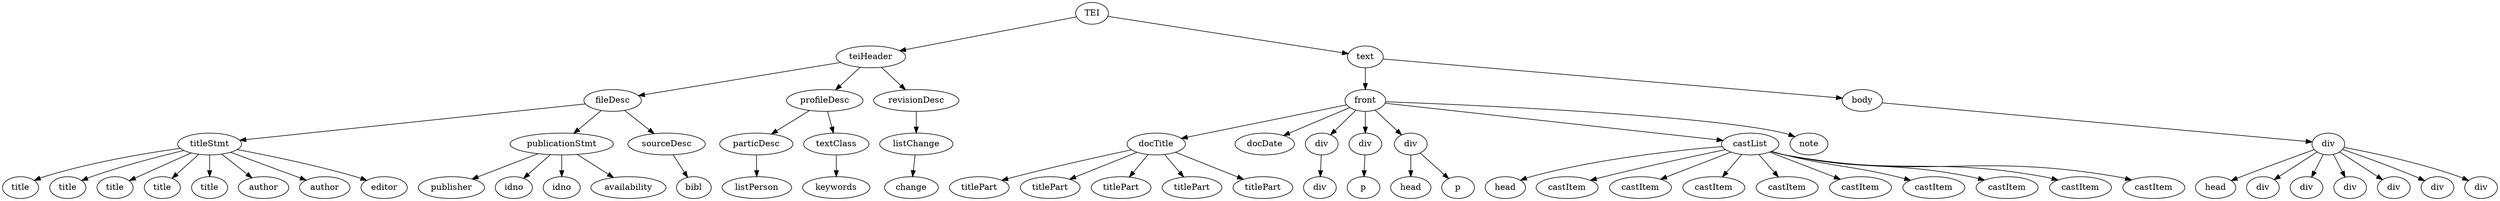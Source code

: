 digraph Tree {
	"t0" [label = "TEI"];
	"t1" [label = "teiHeader"];
	"t2" [label = "fileDesc"];
	"t3" [label = "titleStmt"];
	"t4" [label = "title"];
	"t5" [label = "title"];
	"t6" [label = "title"];
	"t7" [label = "title"];
	"t8" [label = "title"];
	"t9" [label = "author"];
	"t10" [label = "author"];
	"t11" [label = "editor"];
	"t12" [label = "publicationStmt"];
	"t13" [label = "publisher"];
	"t14" [label = "idno"];
	"t15" [label = "idno"];
	"t16" [label = "availability"];
	"t17" [label = "sourceDesc"];
	"t18" [label = "bibl"];
	"t19" [label = "profileDesc"];
	"t20" [label = "particDesc"];
	"t21" [label = "listPerson"];
	"t22" [label = "textClass"];
	"t23" [label = "keywords"];
	"t24" [label = "revisionDesc"];
	"t25" [label = "listChange"];
	"t26" [label = "change"];
	"t27" [label = "text"];
	"t28" [label = "front"];
	"t29" [label = "docTitle"];
	"t30" [label = "titlePart"];
	"t31" [label = "titlePart"];
	"t32" [label = "titlePart"];
	"t33" [label = "titlePart"];
	"t34" [label = "titlePart"];
	"t35" [label = "docDate"];
	"t36" [label = "div"];
	"t37" [label = "div"];
	"t38" [label = "div"];
	"t39" [label = "p"];
	"t40" [label = "div"];
	"t41" [label = "head"];
	"t42" [label = "p"];
	"t43" [label = "castList"];
	"t44" [label = "head"];
	"t45" [label = "castItem"];
	"t46" [label = "castItem"];
	"t47" [label = "castItem"];
	"t48" [label = "castItem"];
	"t49" [label = "castItem"];
	"t50" [label = "castItem"];
	"t51" [label = "castItem"];
	"t52" [label = "castItem"];
	"t53" [label = "castItem"];
	"t54" [label = "note"];
	"t55" [label = "body"];
	"t56" [label = "div"];
	"t57" [label = "head"];
	"t58" [label = "div"];
	"t59" [label = "div"];
	"t60" [label = "div"];
	"t61" [label = "div"];
	"t62" [label = "div"];
	"t63" [label = "div"];
	"t0" -> "t1";
	"t1" -> "t2";
	"t2" -> "t3";
	"t3" -> "t4";
	"t3" -> "t5";
	"t3" -> "t6";
	"t3" -> "t7";
	"t3" -> "t8";
	"t3" -> "t9";
	"t3" -> "t10";
	"t3" -> "t11";
	"t2" -> "t12";
	"t12" -> "t13";
	"t12" -> "t14";
	"t12" -> "t15";
	"t12" -> "t16";
	"t2" -> "t17";
	"t17" -> "t18";
	"t1" -> "t19";
	"t19" -> "t20";
	"t20" -> "t21";
	"t19" -> "t22";
	"t22" -> "t23";
	"t1" -> "t24";
	"t24" -> "t25";
	"t25" -> "t26";
	"t0" -> "t27";
	"t27" -> "t28";
	"t28" -> "t29";
	"t29" -> "t30";
	"t29" -> "t31";
	"t29" -> "t32";
	"t29" -> "t33";
	"t29" -> "t34";
	"t28" -> "t35";
	"t28" -> "t36";
	"t36" -> "t37";
	"t28" -> "t38";
	"t38" -> "t39";
	"t28" -> "t40";
	"t40" -> "t41";
	"t40" -> "t42";
	"t28" -> "t43";
	"t43" -> "t44";
	"t43" -> "t45";
	"t43" -> "t46";
	"t43" -> "t47";
	"t43" -> "t48";
	"t43" -> "t49";
	"t43" -> "t50";
	"t43" -> "t51";
	"t43" -> "t52";
	"t43" -> "t53";
	"t28" -> "t54";
	"t27" -> "t55";
	"t55" -> "t56";
	"t56" -> "t57";
	"t56" -> "t58";
	"t56" -> "t59";
	"t56" -> "t60";
	"t56" -> "t61";
	"t56" -> "t62";
	"t56" -> "t63";
}
